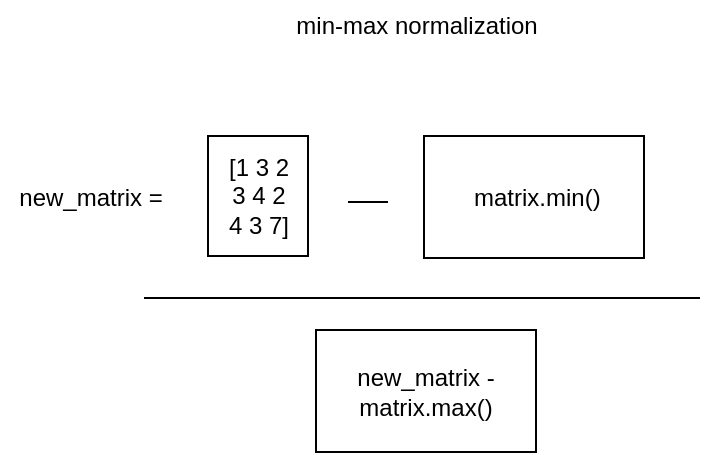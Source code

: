 <mxfile>
    <diagram id="oKzylMfWhpxzdRadfbfa" name="Page-1">
        <mxGraphModel dx="719" dy="1646" grid="0" gridSize="10" guides="1" tooltips="1" connect="1" arrows="1" fold="1" page="1" pageScale="1" pageWidth="850" pageHeight="1100" math="0" shadow="0">
            <root>
                <mxCell id="0"/>
                <mxCell id="1" parent="0"/>
                <mxCell id="4" value="" style="whiteSpace=wrap;html=1;" parent="1" vertex="1">
                    <mxGeometry x="150" y="50" width="50" height="60" as="geometry"/>
                </mxCell>
                <mxCell id="2" value="[1 3 2&lt;br&gt;3 4 2&lt;br&gt;4 3 7]" style="text;html=1;align=center;verticalAlign=middle;resizable=0;points=[];autosize=1;strokeColor=none;fillColor=none;" parent="1" vertex="1">
                    <mxGeometry x="150" y="50" width="50" height="60" as="geometry"/>
                </mxCell>
                <mxCell id="5" value="" style="endArrow=none;html=1;" parent="1" edge="1">
                    <mxGeometry width="50" height="50" relative="1" as="geometry">
                        <mxPoint x="220" y="83" as="sourcePoint"/>
                        <mxPoint x="240" y="83" as="targetPoint"/>
                    </mxGeometry>
                </mxCell>
                <mxCell id="6" value="&amp;nbsp;matrix.min()" style="whiteSpace=wrap;html=1;" parent="1" vertex="1">
                    <mxGeometry x="258" y="50" width="110" height="61" as="geometry"/>
                </mxCell>
                <mxCell id="8" value="" style="endArrow=none;html=1;" parent="1" edge="1">
                    <mxGeometry width="50" height="50" relative="1" as="geometry">
                        <mxPoint x="118" y="131" as="sourcePoint"/>
                        <mxPoint x="396" y="131" as="targetPoint"/>
                    </mxGeometry>
                </mxCell>
                <mxCell id="9" value="new_matrix -matrix.max()" style="whiteSpace=wrap;html=1;" parent="1" vertex="1">
                    <mxGeometry x="204" y="147" width="110" height="61" as="geometry"/>
                </mxCell>
                <mxCell id="10" value="min-max normalization" style="text;html=1;align=center;verticalAlign=middle;resizable=0;points=[];autosize=1;strokeColor=none;fillColor=none;" vertex="1" parent="1">
                    <mxGeometry x="184" y="-18" width="139" height="26" as="geometry"/>
                </mxCell>
                <mxCell id="11" value="&lt;span style=&quot;&quot;&gt;new_matrix =&lt;/span&gt;" style="text;html=1;align=center;verticalAlign=middle;resizable=0;points=[];autosize=1;strokeColor=none;fillColor=none;" vertex="1" parent="1">
                    <mxGeometry x="46" y="67.5" width="90" height="26" as="geometry"/>
                </mxCell>
            </root>
        </mxGraphModel>
    </diagram>
</mxfile>